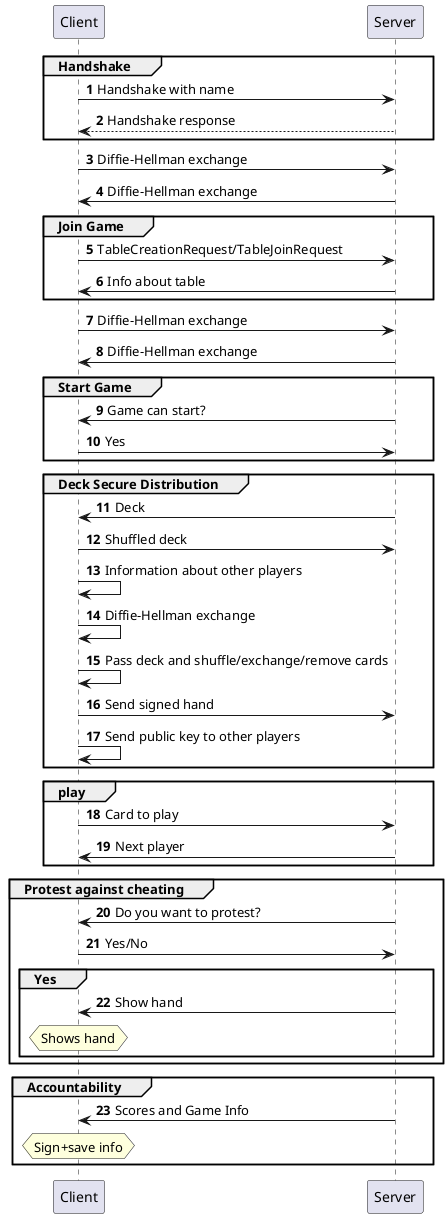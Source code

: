 @startuml
autonumber

group Handshake
Client -> Server: Handshake with name
Server --> Client: Handshake response
end

Client -> Server: Diffie-Hellman exchange
Server -> Client: Diffie-Hellman exchange

group Join Game
Client -> Server: TableCreationRequest/TableJoinRequest
Server -> Client: Info about table
end

Client -> Server: Diffie-Hellman exchange
Server -> Client: Diffie-Hellman exchange

group Start Game
Server -> Client: Game can start?
Client -> Server: Yes
end

group Deck Secure Distribution
Server -> Client: Deck
Client -> Server: Shuffled deck

Client -> Client: Information about other players
Client -> Client: Diffie-Hellman exchange

Client -> Client: Pass deck and shuffle/exchange/remove cards
Client -> Server: Send signed hand
Client -> Client: Send public key to other players

end

group play
Client -> Server: Card to play
Server -> Client: Next player
end

group Protest against cheating
Server -> Client: Do you want to protest?
Client -> Server: Yes/No
group Yes
Server -> Client: Show hand
hnote over Client : Shows hand
end
end

group Accountability
Server -> Client: Scores and Game Info
hnote over Client : Sign+save info
end
@enduml